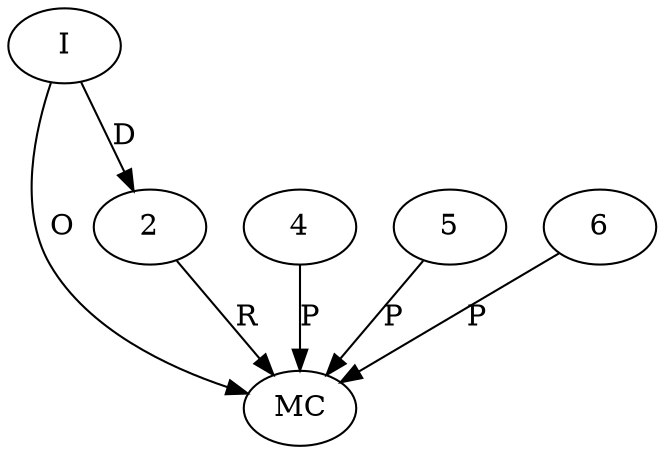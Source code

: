 digraph "AUG" {

  1 [ label="MC" s="load()" t="UTF8Properties" l="166" ];
  2 [ t="UTF8Properties" n="properties" ];
  3 [ label="I" t="UTF8Properties" l="164" ];
  4 [ t="String" v="version 1.0.1
" ];
  5 [ t="String" v="version 1.0.1" ];
  6 [ t="null" v="null" ];
  5 -> 1 [ label="P" ];
  3 -> 1 [ label="O" ];
  2 -> 1 [ label="R" ];
  4 -> 1 [ label="P" ];
  6 -> 1 [ label="P" ];
  3 -> 2 [ label="D" ];
}
